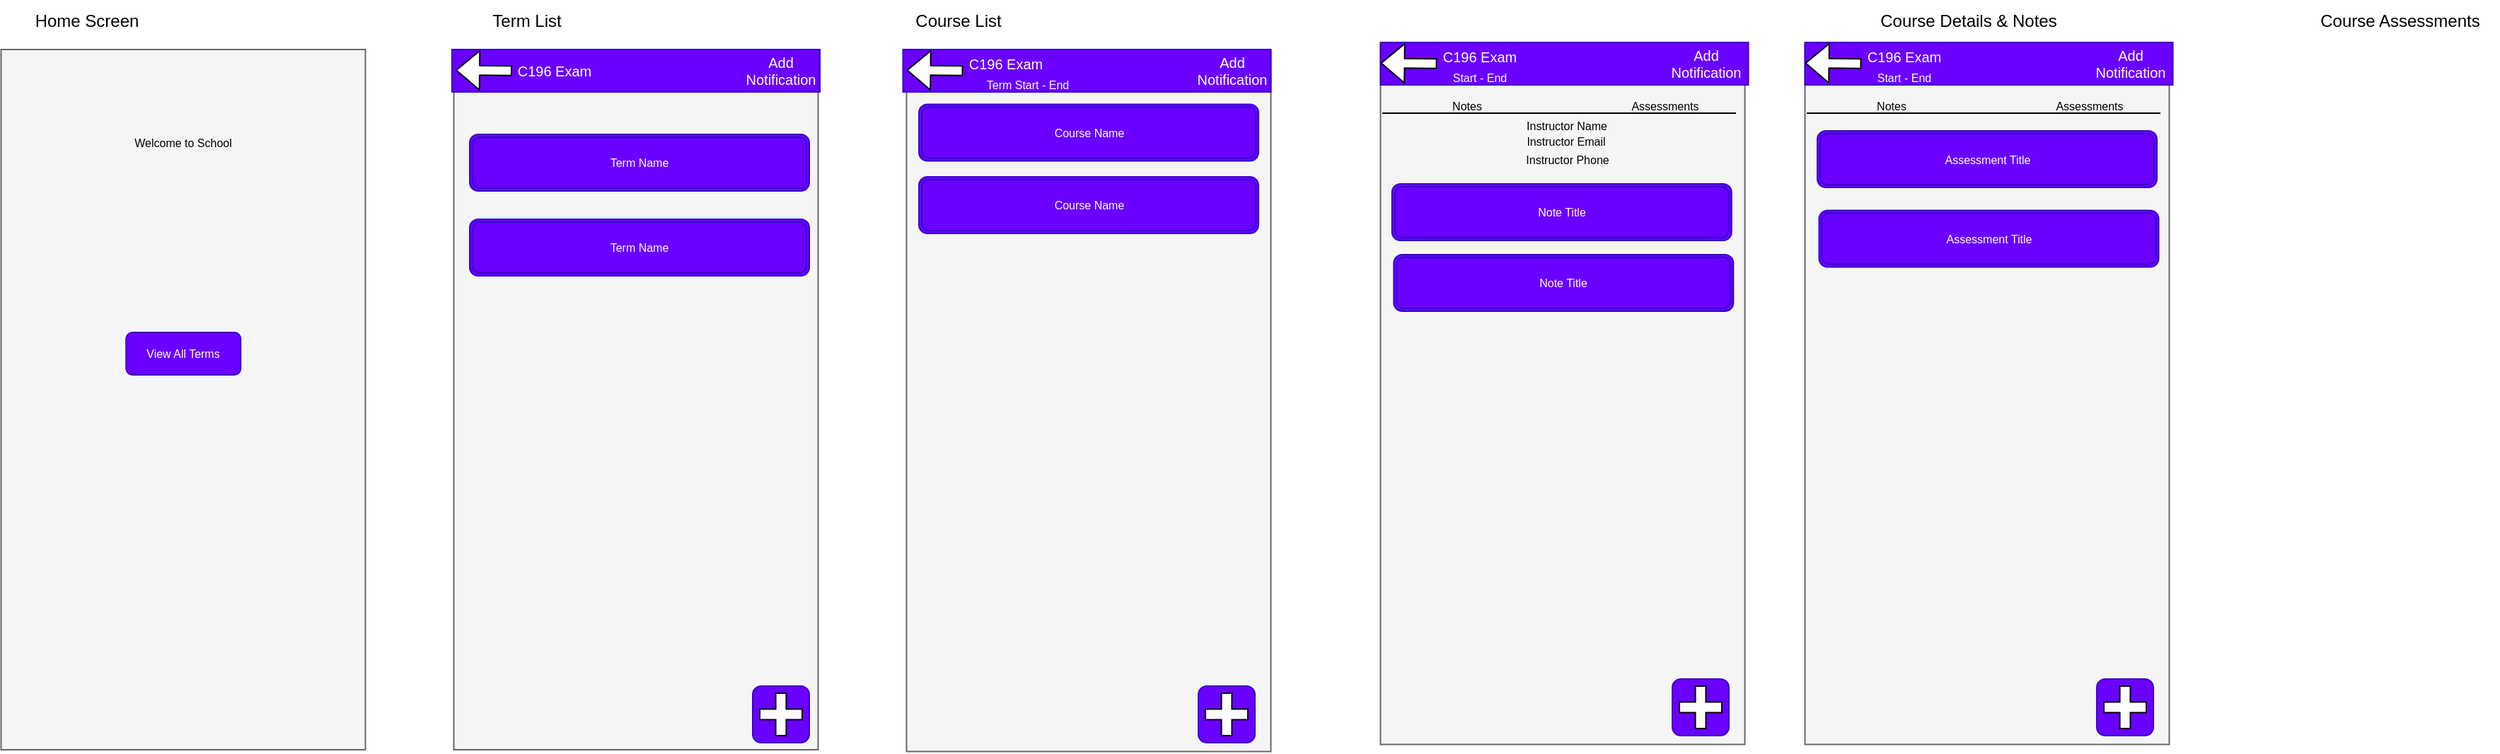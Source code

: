 <mxfile>
    <diagram id="B3RDbLPAY9GJ5ZYiYai2" name="Page-1">
        <mxGraphModel dx="1246" dy="1627" grid="1" gridSize="10" guides="1" tooltips="1" connect="1" arrows="1" fold="1" page="1" pageScale="1" pageWidth="850" pageHeight="1100" math="0" shadow="0">
            <root>
                <mxCell id="0"/>
                <mxCell id="1" parent="0"/>
                <mxCell id="3" value="" style="rounded=0;whiteSpace=wrap;html=1;rotation=90;fillColor=#f5f5f5;fontColor=#333333;strokeColor=#666666;" vertex="1" parent="1">
                    <mxGeometry x="-70" y="168.75" width="495" height="257.5" as="geometry"/>
                </mxCell>
                <mxCell id="5" value="Home Screen" style="text;html=1;align=center;verticalAlign=middle;resizable=0;points=[];autosize=1;strokeColor=none;fillColor=none;" vertex="1" parent="1">
                    <mxGeometry x="58.75" y="15" width="100" height="30" as="geometry"/>
                </mxCell>
                <mxCell id="6" value="&lt;font color=&quot;#000000&quot; style=&quot;font-size: 8px;&quot;&gt;Welcome to School&lt;/font&gt;" style="text;html=1;align=center;verticalAlign=middle;whiteSpace=wrap;rounded=0;" vertex="1" parent="1">
                    <mxGeometry x="136.88" y="100" width="81.25" height="30" as="geometry"/>
                </mxCell>
                <mxCell id="7" value="View All Terms" style="rounded=1;whiteSpace=wrap;html=1;fontSize=8;fillColor=#6a00ff;fontColor=#ffffff;strokeColor=#3700CC;" vertex="1" parent="1">
                    <mxGeometry x="137.13" y="250" width="81" height="30" as="geometry"/>
                </mxCell>
                <mxCell id="8" value="" style="rounded=0;whiteSpace=wrap;html=1;rotation=90;fillColor=#f5f5f5;fontColor=#333333;strokeColor=#666666;" vertex="1" parent="1">
                    <mxGeometry x="250" y="168.75" width="495" height="257.5" as="geometry"/>
                </mxCell>
                <mxCell id="9" value="Term List" style="text;html=1;align=center;verticalAlign=middle;resizable=0;points=[];autosize=1;strokeColor=none;fillColor=none;" vertex="1" parent="1">
                    <mxGeometry x="385" y="15" width="70" height="30" as="geometry"/>
                </mxCell>
                <mxCell id="10" value="" style="rounded=1;whiteSpace=wrap;html=1;fontSize=8;fontColor=#ffffff;fillColor=#6a00ff;strokeColor=#3700CC;" vertex="1" parent="1">
                    <mxGeometry x="580" y="500" width="40" height="40" as="geometry"/>
                </mxCell>
                <mxCell id="11" value="" style="shape=cross;whiteSpace=wrap;html=1;fontSize=8;fontColor=#000000;size=0.248;" vertex="1" parent="1">
                    <mxGeometry x="585" y="505" width="30" height="30" as="geometry"/>
                </mxCell>
                <mxCell id="12" value="Term Name" style="shape=ext;double=1;rounded=1;whiteSpace=wrap;html=1;fontSize=8;fontColor=#ffffff;fillColor=#6a00ff;strokeColor=#3700CC;" vertex="1" parent="1">
                    <mxGeometry x="380" y="110" width="240" height="40" as="geometry"/>
                </mxCell>
                <mxCell id="13" value="Term Name" style="shape=ext;double=1;rounded=1;whiteSpace=wrap;html=1;fontSize=8;fontColor=#ffffff;fillColor=#6a00ff;strokeColor=#3700CC;" vertex="1" parent="1">
                    <mxGeometry x="380" y="170" width="240" height="40" as="geometry"/>
                </mxCell>
                <mxCell id="14" value="" style="rounded=0;whiteSpace=wrap;html=1;rotation=90;fillColor=#f5f5f5;fontColor=#333333;strokeColor=#666666;" vertex="1" parent="1">
                    <mxGeometry x="570" y="170" width="495" height="257.5" as="geometry"/>
                </mxCell>
                <mxCell id="15" value="Course List" style="text;html=1;align=center;verticalAlign=middle;resizable=0;points=[];autosize=1;strokeColor=none;fillColor=none;" vertex="1" parent="1">
                    <mxGeometry x="685" y="15" width="80" height="30" as="geometry"/>
                </mxCell>
                <mxCell id="16" value="" style="rounded=1;whiteSpace=wrap;html=1;fontSize=8;fontColor=#ffffff;fillColor=#6a00ff;strokeColor=#3700CC;" vertex="1" parent="1">
                    <mxGeometry x="895" y="500" width="40" height="40" as="geometry"/>
                </mxCell>
                <mxCell id="17" value="" style="shape=cross;whiteSpace=wrap;html=1;fontSize=8;fontColor=#000000;size=0.248;" vertex="1" parent="1">
                    <mxGeometry x="900" y="505" width="30" height="30" as="geometry"/>
                </mxCell>
                <mxCell id="18" value="Course Name" style="shape=ext;double=1;rounded=1;whiteSpace=wrap;html=1;fontSize=8;fontColor=#ffffff;fillColor=#6a00ff;strokeColor=#3700CC;" vertex="1" parent="1">
                    <mxGeometry x="697.5" y="88.75" width="240" height="40" as="geometry"/>
                </mxCell>
                <mxCell id="19" value="Course Name" style="shape=ext;double=1;rounded=1;whiteSpace=wrap;html=1;fontSize=8;fontColor=#ffffff;fillColor=#6a00ff;strokeColor=#3700CC;" vertex="1" parent="1">
                    <mxGeometry x="697.5" y="140" width="240" height="40" as="geometry"/>
                </mxCell>
                <mxCell id="20" value="" style="rounded=0;whiteSpace=wrap;html=1;fontSize=8;fontColor=#ffffff;fillColor=#6a00ff;strokeColor=#3700CC;" vertex="1" parent="1">
                    <mxGeometry x="367.5" y="50" width="260" height="30" as="geometry"/>
                </mxCell>
                <mxCell id="21" value="" style="shape=flexArrow;endArrow=classic;html=1;fontSize=8;fontColor=#000000;width=6.667;endSize=5.167;strokeColor=#000000;fillColor=default;" edge="1" parent="1">
                    <mxGeometry width="50" height="50" relative="1" as="geometry">
                        <mxPoint x="410" y="65" as="sourcePoint"/>
                        <mxPoint x="370" y="64.58" as="targetPoint"/>
                    </mxGeometry>
                </mxCell>
                <mxCell id="22" value="&lt;font style=&quot;font-size: 10px;&quot; color=&quot;#ffffff&quot;&gt;C196 Exam&lt;/font&gt;" style="text;html=1;strokeColor=none;fillColor=none;align=center;verticalAlign=middle;whiteSpace=wrap;rounded=0;fontSize=8;fontColor=#000000;" vertex="1" parent="1">
                    <mxGeometry x="410" y="50" width="60" height="30" as="geometry"/>
                </mxCell>
                <mxCell id="23" value="Add Notification" style="text;html=1;strokeColor=none;fillColor=none;align=center;verticalAlign=middle;whiteSpace=wrap;rounded=0;fontSize=10;fontColor=#FFFFFF;" vertex="1" parent="1">
                    <mxGeometry x="570" y="50" width="60" height="30" as="geometry"/>
                </mxCell>
                <mxCell id="26" value="" style="rounded=0;whiteSpace=wrap;html=1;fontSize=8;fontColor=#ffffff;fillColor=#6a00ff;strokeColor=#3700CC;" vertex="1" parent="1">
                    <mxGeometry x="686.25" y="50" width="260" height="30" as="geometry"/>
                </mxCell>
                <mxCell id="27" value="" style="shape=flexArrow;endArrow=classic;html=1;fontSize=8;fontColor=#000000;width=6.667;endSize=5.167;strokeColor=#000000;fillColor=default;" edge="1" parent="1">
                    <mxGeometry width="50" height="50" relative="1" as="geometry">
                        <mxPoint x="728.75" y="65" as="sourcePoint"/>
                        <mxPoint x="688.75" y="64.58" as="targetPoint"/>
                    </mxGeometry>
                </mxCell>
                <mxCell id="28" value="&lt;font style=&quot;font-size: 10px;&quot; color=&quot;#ffffff&quot;&gt;C196 Exam&lt;/font&gt;" style="text;html=1;strokeColor=none;fillColor=none;align=center;verticalAlign=middle;whiteSpace=wrap;rounded=0;fontSize=8;fontColor=#000000;" vertex="1" parent="1">
                    <mxGeometry x="728.75" y="50" width="60" height="20" as="geometry"/>
                </mxCell>
                <mxCell id="29" value="Add Notification" style="text;html=1;strokeColor=none;fillColor=none;align=center;verticalAlign=middle;whiteSpace=wrap;rounded=0;fontSize=10;fontColor=#FFFFFF;" vertex="1" parent="1">
                    <mxGeometry x="888.75" y="50" width="60" height="30" as="geometry"/>
                </mxCell>
                <mxCell id="30" value="&lt;font style=&quot;font-size: 8px;&quot;&gt;Term Start - End&lt;/font&gt;" style="text;html=1;strokeColor=none;fillColor=none;align=center;verticalAlign=middle;whiteSpace=wrap;rounded=0;fontSize=10;fontColor=#FFFFFF;" vertex="1" parent="1">
                    <mxGeometry x="728.75" y="58.75" width="91.25" height="30" as="geometry"/>
                </mxCell>
                <mxCell id="31" value="" style="rounded=0;whiteSpace=wrap;html=1;rotation=90;fillColor=#f5f5f5;fontColor=#333333;strokeColor=#666666;" vertex="1" parent="1">
                    <mxGeometry x="905" y="165" width="495" height="257.5" as="geometry"/>
                </mxCell>
                <mxCell id="32" value="" style="rounded=1;whiteSpace=wrap;html=1;fontSize=8;fontColor=#ffffff;fillColor=#6a00ff;strokeColor=#3700CC;" vertex="1" parent="1">
                    <mxGeometry x="1230" y="495" width="40" height="40" as="geometry"/>
                </mxCell>
                <mxCell id="33" value="" style="shape=cross;whiteSpace=wrap;html=1;fontSize=8;fontColor=#000000;size=0.248;" vertex="1" parent="1">
                    <mxGeometry x="1235" y="500" width="30" height="30" as="geometry"/>
                </mxCell>
                <mxCell id="34" value="Note Title" style="shape=ext;double=1;rounded=1;whiteSpace=wrap;html=1;fontSize=8;fontColor=#ffffff;fillColor=#6a00ff;strokeColor=#3700CC;" vertex="1" parent="1">
                    <mxGeometry x="1031.88" y="145" width="240" height="40" as="geometry"/>
                </mxCell>
                <mxCell id="35" value="Note Title" style="shape=ext;double=1;rounded=1;whiteSpace=wrap;html=1;fontSize=8;fontColor=#ffffff;fillColor=#6a00ff;strokeColor=#3700CC;" vertex="1" parent="1">
                    <mxGeometry x="1033.13" y="195" width="240" height="40" as="geometry"/>
                </mxCell>
                <mxCell id="40" value="" style="rounded=0;whiteSpace=wrap;html=1;fontSize=8;fontColor=#ffffff;fillColor=#6a00ff;strokeColor=#3700CC;" vertex="1" parent="1">
                    <mxGeometry x="1023.75" y="45" width="260" height="30" as="geometry"/>
                </mxCell>
                <mxCell id="36" value="" style="shape=flexArrow;endArrow=classic;html=1;fontSize=8;fontColor=#000000;width=6.667;endSize=5.167;strokeColor=#000000;fillColor=default;" edge="1" parent="1">
                    <mxGeometry width="50" height="50" relative="1" as="geometry">
                        <mxPoint x="1063.75" y="60" as="sourcePoint"/>
                        <mxPoint x="1023.75" y="59.58" as="targetPoint"/>
                    </mxGeometry>
                </mxCell>
                <mxCell id="37" value="&lt;font style=&quot;font-size: 10px;&quot; color=&quot;#ffffff&quot;&gt;C196 Exam&lt;/font&gt;" style="text;html=1;strokeColor=none;fillColor=none;align=center;verticalAlign=middle;whiteSpace=wrap;rounded=0;fontSize=8;fontColor=#000000;" vertex="1" parent="1">
                    <mxGeometry x="1063.75" y="45" width="60" height="20" as="geometry"/>
                </mxCell>
                <mxCell id="38" value="Add Notification" style="text;html=1;strokeColor=none;fillColor=none;align=center;verticalAlign=middle;whiteSpace=wrap;rounded=0;fontSize=10;fontColor=#FFFFFF;" vertex="1" parent="1">
                    <mxGeometry x="1223.75" y="45" width="60" height="30" as="geometry"/>
                </mxCell>
                <mxCell id="39" value="&lt;font style=&quot;font-size: 8px;&quot;&gt;Start - End&lt;/font&gt;" style="text;html=1;strokeColor=none;fillColor=none;align=center;verticalAlign=middle;whiteSpace=wrap;rounded=0;fontSize=10;fontColor=#FFFFFF;" vertex="1" parent="1">
                    <mxGeometry x="1063.75" y="53.75" width="60" height="30" as="geometry"/>
                </mxCell>
                <mxCell id="41" value="" style="endArrow=none;html=1;strokeColor=#000000;fontSize=8;fontColor=#FFFFFF;fillColor=default;" edge="1" parent="1">
                    <mxGeometry width="50" height="50" relative="1" as="geometry">
                        <mxPoint x="1025" y="95" as="sourcePoint"/>
                        <mxPoint x="1275" y="95" as="targetPoint"/>
                    </mxGeometry>
                </mxCell>
                <mxCell id="42" value="Notes" style="text;html=1;align=center;verticalAlign=middle;whiteSpace=wrap;rounded=0;fontSize=8;fontColor=#000000;" vertex="1" parent="1">
                    <mxGeometry x="1055" y="75" width="60" height="30" as="geometry"/>
                </mxCell>
                <mxCell id="43" value="Assessments" style="text;html=1;strokeColor=none;fillColor=none;align=center;verticalAlign=middle;whiteSpace=wrap;rounded=0;fontSize=8;fontColor=#000000;" vertex="1" parent="1">
                    <mxGeometry x="1195" y="75" width="60" height="30" as="geometry"/>
                </mxCell>
                <mxCell id="45" value="Course Details &amp;amp; Notes" style="text;html=1;align=center;verticalAlign=middle;resizable=0;points=[];autosize=1;strokeColor=none;fillColor=none;" vertex="1" parent="1">
                    <mxGeometry x="1363.75" y="15" width="150" height="30" as="geometry"/>
                </mxCell>
                <mxCell id="46" value="Instructor Name" style="text;html=1;strokeColor=none;fillColor=none;align=center;verticalAlign=middle;whiteSpace=wrap;rounded=0;fontSize=8;fontColor=#000000;" vertex="1" parent="1">
                    <mxGeometry x="1115" y="88.75" width="81.25" height="30" as="geometry"/>
                </mxCell>
                <mxCell id="47" value="Instructor Email" style="text;html=1;strokeColor=none;fillColor=none;align=center;verticalAlign=middle;whiteSpace=wrap;rounded=0;fontSize=8;fontColor=#000000;" vertex="1" parent="1">
                    <mxGeometry x="1115" y="105" width="80" height="20" as="geometry"/>
                </mxCell>
                <mxCell id="48" value="Instructor Phone" style="text;html=1;strokeColor=none;fillColor=none;align=center;verticalAlign=middle;whiteSpace=wrap;rounded=0;fontSize=8;fontColor=#000000;" vertex="1" parent="1">
                    <mxGeometry x="1116.25" y="120" width="80" height="15" as="geometry"/>
                </mxCell>
                <mxCell id="49" value="" style="rounded=0;whiteSpace=wrap;html=1;rotation=90;fillColor=#f5f5f5;fontColor=#333333;strokeColor=#666666;" vertex="1" parent="1">
                    <mxGeometry x="1205" y="165" width="495" height="257.5" as="geometry"/>
                </mxCell>
                <mxCell id="50" value="" style="rounded=1;whiteSpace=wrap;html=1;fontSize=8;fontColor=#ffffff;fillColor=#6a00ff;strokeColor=#3700CC;" vertex="1" parent="1">
                    <mxGeometry x="1530" y="495" width="40" height="40" as="geometry"/>
                </mxCell>
                <mxCell id="51" value="" style="shape=cross;whiteSpace=wrap;html=1;fontSize=8;fontColor=#000000;size=0.248;" vertex="1" parent="1">
                    <mxGeometry x="1535" y="500" width="30" height="30" as="geometry"/>
                </mxCell>
                <mxCell id="52" value="Assessment Title" style="shape=ext;double=1;rounded=1;whiteSpace=wrap;html=1;fontSize=8;fontColor=#ffffff;fillColor=#6a00ff;strokeColor=#3700CC;" vertex="1" parent="1">
                    <mxGeometry x="1332.5" y="107.5" width="240" height="40" as="geometry"/>
                </mxCell>
                <mxCell id="53" value="Assessment Title" style="shape=ext;double=1;rounded=1;whiteSpace=wrap;html=1;fontSize=8;fontColor=#ffffff;fillColor=#6a00ff;strokeColor=#3700CC;" vertex="1" parent="1">
                    <mxGeometry x="1333.75" y="163.75" width="240" height="40" as="geometry"/>
                </mxCell>
                <mxCell id="54" value="" style="rounded=0;whiteSpace=wrap;html=1;fontSize=8;fontColor=#ffffff;fillColor=#6a00ff;strokeColor=#3700CC;" vertex="1" parent="1">
                    <mxGeometry x="1323.75" y="45" width="260" height="30" as="geometry"/>
                </mxCell>
                <mxCell id="55" value="" style="shape=flexArrow;endArrow=classic;html=1;fontSize=8;fontColor=#000000;width=6.667;endSize=5.167;strokeColor=#000000;fillColor=default;" edge="1" parent="1">
                    <mxGeometry width="50" height="50" relative="1" as="geometry">
                        <mxPoint x="1363.75" y="60" as="sourcePoint"/>
                        <mxPoint x="1323.75" y="59.58" as="targetPoint"/>
                    </mxGeometry>
                </mxCell>
                <mxCell id="56" value="&lt;font style=&quot;font-size: 10px;&quot; color=&quot;#ffffff&quot;&gt;C196 Exam&lt;/font&gt;" style="text;html=1;strokeColor=none;fillColor=none;align=center;verticalAlign=middle;whiteSpace=wrap;rounded=0;fontSize=8;fontColor=#000000;" vertex="1" parent="1">
                    <mxGeometry x="1363.75" y="45" width="60" height="20" as="geometry"/>
                </mxCell>
                <mxCell id="57" value="Add Notification" style="text;html=1;strokeColor=none;fillColor=none;align=center;verticalAlign=middle;whiteSpace=wrap;rounded=0;fontSize=10;fontColor=#FFFFFF;" vertex="1" parent="1">
                    <mxGeometry x="1523.75" y="45" width="60" height="30" as="geometry"/>
                </mxCell>
                <mxCell id="58" value="&lt;font style=&quot;font-size: 8px;&quot;&gt;Start - End&lt;/font&gt;" style="text;html=1;strokeColor=none;fillColor=none;align=center;verticalAlign=middle;whiteSpace=wrap;rounded=0;fontSize=10;fontColor=#FFFFFF;" vertex="1" parent="1">
                    <mxGeometry x="1363.75" y="53.75" width="60" height="30" as="geometry"/>
                </mxCell>
                <mxCell id="59" value="" style="endArrow=none;html=1;strokeColor=#000000;fontSize=8;fontColor=#FFFFFF;fillColor=default;" edge="1" parent="1">
                    <mxGeometry width="50" height="50" relative="1" as="geometry">
                        <mxPoint x="1325" y="95" as="sourcePoint"/>
                        <mxPoint x="1575" y="95" as="targetPoint"/>
                    </mxGeometry>
                </mxCell>
                <mxCell id="60" value="Notes" style="text;html=1;align=center;verticalAlign=middle;whiteSpace=wrap;rounded=0;fontSize=8;fontColor=#000000;" vertex="1" parent="1">
                    <mxGeometry x="1355" y="75" width="60" height="30" as="geometry"/>
                </mxCell>
                <mxCell id="61" value="Assessments" style="text;html=1;strokeColor=none;fillColor=none;align=center;verticalAlign=middle;whiteSpace=wrap;rounded=0;fontSize=8;fontColor=#000000;" vertex="1" parent="1">
                    <mxGeometry x="1495" y="75" width="60" height="30" as="geometry"/>
                </mxCell>
                <mxCell id="62" value="Course Assessments" style="text;html=1;align=center;verticalAlign=middle;resizable=0;points=[];autosize=1;strokeColor=none;fillColor=none;" vertex="1" parent="1">
                    <mxGeometry x="1673.75" y="15" width="140" height="30" as="geometry"/>
                </mxCell>
            </root>
        </mxGraphModel>
    </diagram>
</mxfile>